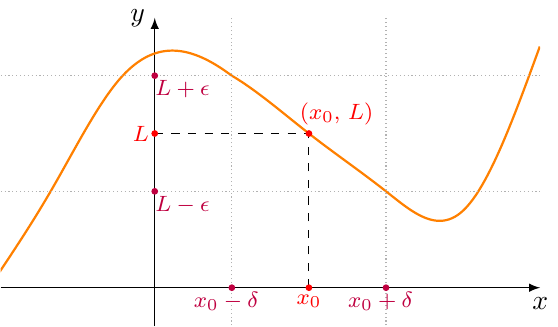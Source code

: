 \documentclass[crop]{standalone}
\usepackage[dvipsnames]{xcolor}
\usepackage{tikz}
\usepackage{pgfplots}
\pgfplotsset{compat=1.18}
\begin{document}
  \begin{tikzpicture}
    \begin{axis}[%
      axis x line=center,axis y line=center,
      unit vector ratio={1 1},
      xlabel={$x$},ylabel={$y$},
      xlabel style={below},ylabel style={left},
      xmin=-4.0,xmax=10.0,xtick={\empty},
      ymin=-1,ymax=7,ytick={\empty},
      axis line style={-latex},
      declare function={
        fa(\x) = 0.31*(\x+4.09)^0+1.503*(\x+4.09)^1+0.0*(\x+4.09)^2+0.038*(\x+4.09)^3;
        fb(\x) = 2.5*(\x+2.7)^0+1.721*(\x+2.7)^1+0.157*(\x+2.7)^2-0.117*(\x+2.7)^3;
        fc(\x) = 5.5*(\x+0.83)^0+1.081*(\x+0.83)^1-0.501*(\x+0.83)^2+0.042*(\x+0.83)^3;
        fd(\x) = 5.5*(\x-2.0)^0-0.592*(\x-2.0)^1-0.143*(\x-2.0)^2+0.032*(\x-2.0)^3;
        fe(\x) = 4.0*(\x-4.0)^0-0.78*(\x-4.0)^1+0.049*(\x-4.0)^2-0.017*(\x-4.0)^3;
        ff(\x) = 2.5*(\x-6.0)^0-0.788*(\x-6.0)^1-0.053*(\x-6.0)^2+0.161*(\x-6.0)^3;
        fg(\x) = 2.0*(\x-8.0)^0+0.93*(\x-8.0)^1+0.912*(\x-8.0)^2-0.153*(\x-8.0)^3;
      }
    ]%
      \addplot[mark=none,color=orange,thick,samples=1000,%
        domain=-4.09:-2.7,
      ] {fa(x)};
      \addplot[mark=none,color=orange,thick,samples=1000,%
        domain=-2.7:-0.83,
      ] {fb(x)};
      \addplot[mark=none,color=orange,thick,samples=1000,%
        domain=-0.83:2.0,
      ] {fc(x)};
      \addplot[mark=none,color=orange,thick,samples=1000,%
        domain=2.0:4.0,
      ] {fd(x)};
      \addplot[mark=none,color=orange,thick,samples=1000,%
        domain=4.0:6.0,
      ] {fe(x)};
      \addplot[mark=none,color=orange,thick,samples=1000,%
        domain=6.0:8.0,
      ] {ff(x)};
      \addplot[mark=none,color=orange,thick,samples=1000,%
        domain=8.0:9.99,
      ] {fg(x)};

      \draw[densely dotted,color=gray!60] (-5,2.5) -- (11,2.5);
      \draw[densely dotted,color=gray!60] (-5,5.5) -- (11,5.5);
      \draw[densely dotted,color=gray!60] (2,-5) -- (2,10);
      \draw[densely dotted,color=gray!60] (6,-5) -- (6,10);
      \draw[dashed] (0,4) -- (4,4);
      \draw[dashed] (4,0) -- (4,4);

      \addplot[mark=*,mark size=1pt,color=red] coordinates {(4,4)} node[xshift=1.0em,yshift=0.7em] {\footnotesize$(x_{0},\,L)$};
      \addplot[mark=*,mark size=1pt,color=red] coordinates {(0,4)} node[xshift=-0.5em] {\footnotesize $L$};
      \addplot[mark=*,mark size=1pt,color=red] coordinates {(4,0)} node[yshift=-0.5em] {\footnotesize $x_{0}$};

      \addplot[mark=*,mark size=1pt,color=purple] coordinates {(2,0)} node[xshift=-0.2em,yshift=-0.5em] {\footnotesize$x_{0}-\delta$};
      \addplot[mark=*,mark size=1pt,color=purple] coordinates {(6,0)} node[xshift=-0.2em,yshift=-0.5em] {\footnotesize$x_{0}+\delta$};

      \addplot[mark=*,mark size=1pt,color=purple] coordinates {(0,2.5)} node[xshift=1em,yshift=-0.5em] {\footnotesize$L-\epsilon$};
      \addplot[mark=*,mark size=1pt,color=purple] coordinates {(0,5.5)} node[xshift=1em,yshift=-0.5em] {\footnotesize$L+\epsilon$};
    \end{axis}
  \end{tikzpicture}%
\end{document}